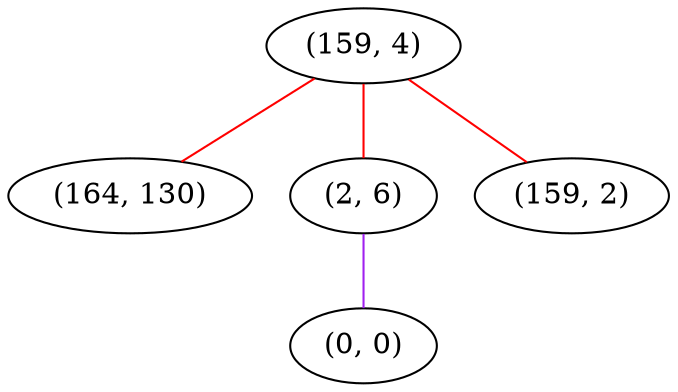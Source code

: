 graph "" {
"(159, 4)";
"(164, 130)";
"(2, 6)";
"(159, 2)";
"(0, 0)";
"(159, 4)" -- "(164, 130)"  [color=red, key=0, weight=1];
"(159, 4)" -- "(2, 6)"  [color=red, key=0, weight=1];
"(159, 4)" -- "(159, 2)"  [color=red, key=0, weight=1];
"(2, 6)" -- "(0, 0)"  [color=purple, key=0, weight=4];
}
